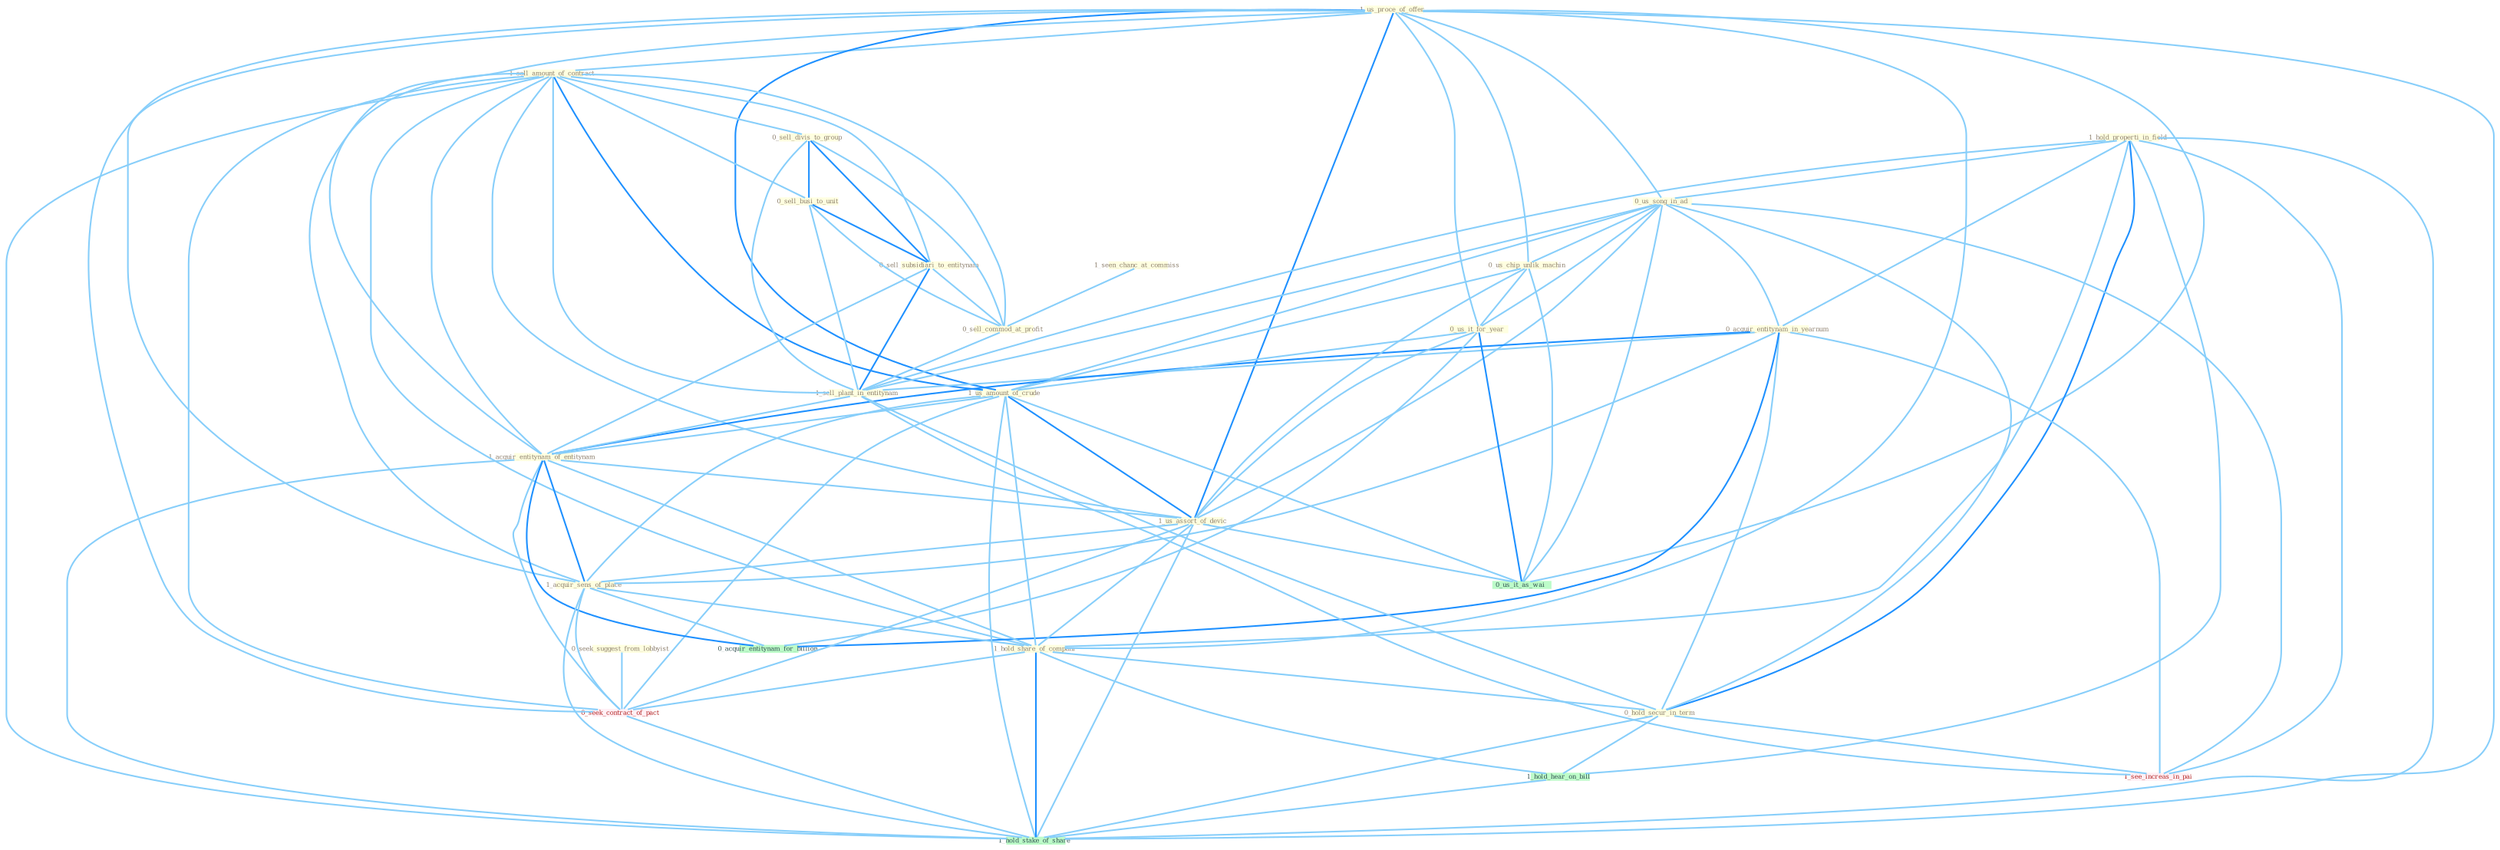 Graph G{ 
    node
    [shape=polygon,style=filled,width=.5,height=.06,color="#BDFCC9",fixedsize=true,fontsize=4,
    fontcolor="#2f4f4f"];
    {node
    [color="#ffffe0", fontcolor="#8b7d6b"] "1_us_proce_of_offer " "1_sell_amount_of_contract " "0_sell_divis_to_group " "0_seek_suggest_from_lobbyist " "0_sell_busi_to_unit " "1_hold_properti_in_field " "0_us_song_in_ad " "1_seen_chanc_at_commiss " "0_acquir_entitynam_in_yearnum " "0_us_chip_unlik_machin " "0_sell_subsidiari_to_entitynam " "0_sell_commod_at_profit " "1_sell_plant_in_entitynam " "0_us_it_for_year " "1_us_amount_of_crude " "1_acquir_entitynam_of_entitynam " "1_us_assort_of_devic " "1_acquir_sens_of_place " "1_hold_share_of_compani " "0_hold_secur_in_term "}
{node [color="#fff0f5", fontcolor="#b22222"] "0_seek_contract_of_pact " "1_see_increas_in_pai "}
edge [color="#B0E2FF"];

	"1_us_proce_of_offer " -- "1_sell_amount_of_contract " [w="1", color="#87cefa" ];
	"1_us_proce_of_offer " -- "0_us_song_in_ad " [w="1", color="#87cefa" ];
	"1_us_proce_of_offer " -- "0_us_chip_unlik_machin " [w="1", color="#87cefa" ];
	"1_us_proce_of_offer " -- "0_us_it_for_year " [w="1", color="#87cefa" ];
	"1_us_proce_of_offer " -- "1_us_amount_of_crude " [w="2", color="#1e90ff" , len=0.8];
	"1_us_proce_of_offer " -- "1_acquir_entitynam_of_entitynam " [w="1", color="#87cefa" ];
	"1_us_proce_of_offer " -- "1_us_assort_of_devic " [w="2", color="#1e90ff" , len=0.8];
	"1_us_proce_of_offer " -- "1_acquir_sens_of_place " [w="1", color="#87cefa" ];
	"1_us_proce_of_offer " -- "1_hold_share_of_compani " [w="1", color="#87cefa" ];
	"1_us_proce_of_offer " -- "0_seek_contract_of_pact " [w="1", color="#87cefa" ];
	"1_us_proce_of_offer " -- "0_us_it_as_wai " [w="1", color="#87cefa" ];
	"1_us_proce_of_offer " -- "1_hold_stake_of_share " [w="1", color="#87cefa" ];
	"1_sell_amount_of_contract " -- "0_sell_divis_to_group " [w="1", color="#87cefa" ];
	"1_sell_amount_of_contract " -- "0_sell_busi_to_unit " [w="1", color="#87cefa" ];
	"1_sell_amount_of_contract " -- "0_sell_subsidiari_to_entitynam " [w="1", color="#87cefa" ];
	"1_sell_amount_of_contract " -- "0_sell_commod_at_profit " [w="1", color="#87cefa" ];
	"1_sell_amount_of_contract " -- "1_sell_plant_in_entitynam " [w="1", color="#87cefa" ];
	"1_sell_amount_of_contract " -- "1_us_amount_of_crude " [w="2", color="#1e90ff" , len=0.8];
	"1_sell_amount_of_contract " -- "1_acquir_entitynam_of_entitynam " [w="1", color="#87cefa" ];
	"1_sell_amount_of_contract " -- "1_us_assort_of_devic " [w="1", color="#87cefa" ];
	"1_sell_amount_of_contract " -- "1_acquir_sens_of_place " [w="1", color="#87cefa" ];
	"1_sell_amount_of_contract " -- "1_hold_share_of_compani " [w="1", color="#87cefa" ];
	"1_sell_amount_of_contract " -- "0_seek_contract_of_pact " [w="1", color="#87cefa" ];
	"1_sell_amount_of_contract " -- "1_hold_stake_of_share " [w="1", color="#87cefa" ];
	"0_sell_divis_to_group " -- "0_sell_busi_to_unit " [w="2", color="#1e90ff" , len=0.8];
	"0_sell_divis_to_group " -- "0_sell_subsidiari_to_entitynam " [w="2", color="#1e90ff" , len=0.8];
	"0_sell_divis_to_group " -- "0_sell_commod_at_profit " [w="1", color="#87cefa" ];
	"0_sell_divis_to_group " -- "1_sell_plant_in_entitynam " [w="1", color="#87cefa" ];
	"0_seek_suggest_from_lobbyist " -- "0_seek_contract_of_pact " [w="1", color="#87cefa" ];
	"0_sell_busi_to_unit " -- "0_sell_subsidiari_to_entitynam " [w="2", color="#1e90ff" , len=0.8];
	"0_sell_busi_to_unit " -- "0_sell_commod_at_profit " [w="1", color="#87cefa" ];
	"0_sell_busi_to_unit " -- "1_sell_plant_in_entitynam " [w="1", color="#87cefa" ];
	"1_hold_properti_in_field " -- "0_us_song_in_ad " [w="1", color="#87cefa" ];
	"1_hold_properti_in_field " -- "0_acquir_entitynam_in_yearnum " [w="1", color="#87cefa" ];
	"1_hold_properti_in_field " -- "1_sell_plant_in_entitynam " [w="1", color="#87cefa" ];
	"1_hold_properti_in_field " -- "1_hold_share_of_compani " [w="1", color="#87cefa" ];
	"1_hold_properti_in_field " -- "0_hold_secur_in_term " [w="2", color="#1e90ff" , len=0.8];
	"1_hold_properti_in_field " -- "1_see_increas_in_pai " [w="1", color="#87cefa" ];
	"1_hold_properti_in_field " -- "1_hold_hear_on_bill " [w="1", color="#87cefa" ];
	"1_hold_properti_in_field " -- "1_hold_stake_of_share " [w="1", color="#87cefa" ];
	"0_us_song_in_ad " -- "0_acquir_entitynam_in_yearnum " [w="1", color="#87cefa" ];
	"0_us_song_in_ad " -- "0_us_chip_unlik_machin " [w="1", color="#87cefa" ];
	"0_us_song_in_ad " -- "1_sell_plant_in_entitynam " [w="1", color="#87cefa" ];
	"0_us_song_in_ad " -- "0_us_it_for_year " [w="1", color="#87cefa" ];
	"0_us_song_in_ad " -- "1_us_amount_of_crude " [w="1", color="#87cefa" ];
	"0_us_song_in_ad " -- "1_us_assort_of_devic " [w="1", color="#87cefa" ];
	"0_us_song_in_ad " -- "0_hold_secur_in_term " [w="1", color="#87cefa" ];
	"0_us_song_in_ad " -- "0_us_it_as_wai " [w="1", color="#87cefa" ];
	"0_us_song_in_ad " -- "1_see_increas_in_pai " [w="1", color="#87cefa" ];
	"1_seen_chanc_at_commiss " -- "0_sell_commod_at_profit " [w="1", color="#87cefa" ];
	"0_acquir_entitynam_in_yearnum " -- "1_sell_plant_in_entitynam " [w="1", color="#87cefa" ];
	"0_acquir_entitynam_in_yearnum " -- "1_acquir_entitynam_of_entitynam " [w="2", color="#1e90ff" , len=0.8];
	"0_acquir_entitynam_in_yearnum " -- "1_acquir_sens_of_place " [w="1", color="#87cefa" ];
	"0_acquir_entitynam_in_yearnum " -- "0_hold_secur_in_term " [w="1", color="#87cefa" ];
	"0_acquir_entitynam_in_yearnum " -- "0_acquir_entitynam_for_billion " [w="2", color="#1e90ff" , len=0.8];
	"0_acquir_entitynam_in_yearnum " -- "1_see_increas_in_pai " [w="1", color="#87cefa" ];
	"0_us_chip_unlik_machin " -- "0_us_it_for_year " [w="1", color="#87cefa" ];
	"0_us_chip_unlik_machin " -- "1_us_amount_of_crude " [w="1", color="#87cefa" ];
	"0_us_chip_unlik_machin " -- "1_us_assort_of_devic " [w="1", color="#87cefa" ];
	"0_us_chip_unlik_machin " -- "0_us_it_as_wai " [w="1", color="#87cefa" ];
	"0_sell_subsidiari_to_entitynam " -- "0_sell_commod_at_profit " [w="1", color="#87cefa" ];
	"0_sell_subsidiari_to_entitynam " -- "1_sell_plant_in_entitynam " [w="2", color="#1e90ff" , len=0.8];
	"0_sell_subsidiari_to_entitynam " -- "1_acquir_entitynam_of_entitynam " [w="1", color="#87cefa" ];
	"0_sell_commod_at_profit " -- "1_sell_plant_in_entitynam " [w="1", color="#87cefa" ];
	"1_sell_plant_in_entitynam " -- "1_acquir_entitynam_of_entitynam " [w="1", color="#87cefa" ];
	"1_sell_plant_in_entitynam " -- "0_hold_secur_in_term " [w="1", color="#87cefa" ];
	"1_sell_plant_in_entitynam " -- "1_see_increas_in_pai " [w="1", color="#87cefa" ];
	"0_us_it_for_year " -- "1_us_amount_of_crude " [w="1", color="#87cefa" ];
	"0_us_it_for_year " -- "1_us_assort_of_devic " [w="1", color="#87cefa" ];
	"0_us_it_for_year " -- "0_us_it_as_wai " [w="2", color="#1e90ff" , len=0.8];
	"0_us_it_for_year " -- "0_acquir_entitynam_for_billion " [w="1", color="#87cefa" ];
	"1_us_amount_of_crude " -- "1_acquir_entitynam_of_entitynam " [w="1", color="#87cefa" ];
	"1_us_amount_of_crude " -- "1_us_assort_of_devic " [w="2", color="#1e90ff" , len=0.8];
	"1_us_amount_of_crude " -- "1_acquir_sens_of_place " [w="1", color="#87cefa" ];
	"1_us_amount_of_crude " -- "1_hold_share_of_compani " [w="1", color="#87cefa" ];
	"1_us_amount_of_crude " -- "0_seek_contract_of_pact " [w="1", color="#87cefa" ];
	"1_us_amount_of_crude " -- "0_us_it_as_wai " [w="1", color="#87cefa" ];
	"1_us_amount_of_crude " -- "1_hold_stake_of_share " [w="1", color="#87cefa" ];
	"1_acquir_entitynam_of_entitynam " -- "1_us_assort_of_devic " [w="1", color="#87cefa" ];
	"1_acquir_entitynam_of_entitynam " -- "1_acquir_sens_of_place " [w="2", color="#1e90ff" , len=0.8];
	"1_acquir_entitynam_of_entitynam " -- "1_hold_share_of_compani " [w="1", color="#87cefa" ];
	"1_acquir_entitynam_of_entitynam " -- "0_seek_contract_of_pact " [w="1", color="#87cefa" ];
	"1_acquir_entitynam_of_entitynam " -- "0_acquir_entitynam_for_billion " [w="2", color="#1e90ff" , len=0.8];
	"1_acquir_entitynam_of_entitynam " -- "1_hold_stake_of_share " [w="1", color="#87cefa" ];
	"1_us_assort_of_devic " -- "1_acquir_sens_of_place " [w="1", color="#87cefa" ];
	"1_us_assort_of_devic " -- "1_hold_share_of_compani " [w="1", color="#87cefa" ];
	"1_us_assort_of_devic " -- "0_seek_contract_of_pact " [w="1", color="#87cefa" ];
	"1_us_assort_of_devic " -- "0_us_it_as_wai " [w="1", color="#87cefa" ];
	"1_us_assort_of_devic " -- "1_hold_stake_of_share " [w="1", color="#87cefa" ];
	"1_acquir_sens_of_place " -- "1_hold_share_of_compani " [w="1", color="#87cefa" ];
	"1_acquir_sens_of_place " -- "0_seek_contract_of_pact " [w="1", color="#87cefa" ];
	"1_acquir_sens_of_place " -- "0_acquir_entitynam_for_billion " [w="1", color="#87cefa" ];
	"1_acquir_sens_of_place " -- "1_hold_stake_of_share " [w="1", color="#87cefa" ];
	"1_hold_share_of_compani " -- "0_hold_secur_in_term " [w="1", color="#87cefa" ];
	"1_hold_share_of_compani " -- "0_seek_contract_of_pact " [w="1", color="#87cefa" ];
	"1_hold_share_of_compani " -- "1_hold_hear_on_bill " [w="1", color="#87cefa" ];
	"1_hold_share_of_compani " -- "1_hold_stake_of_share " [w="2", color="#1e90ff" , len=0.8];
	"0_hold_secur_in_term " -- "1_see_increas_in_pai " [w="1", color="#87cefa" ];
	"0_hold_secur_in_term " -- "1_hold_hear_on_bill " [w="1", color="#87cefa" ];
	"0_hold_secur_in_term " -- "1_hold_stake_of_share " [w="1", color="#87cefa" ];
	"0_seek_contract_of_pact " -- "1_hold_stake_of_share " [w="1", color="#87cefa" ];
	"1_hold_hear_on_bill " -- "1_hold_stake_of_share " [w="1", color="#87cefa" ];
}